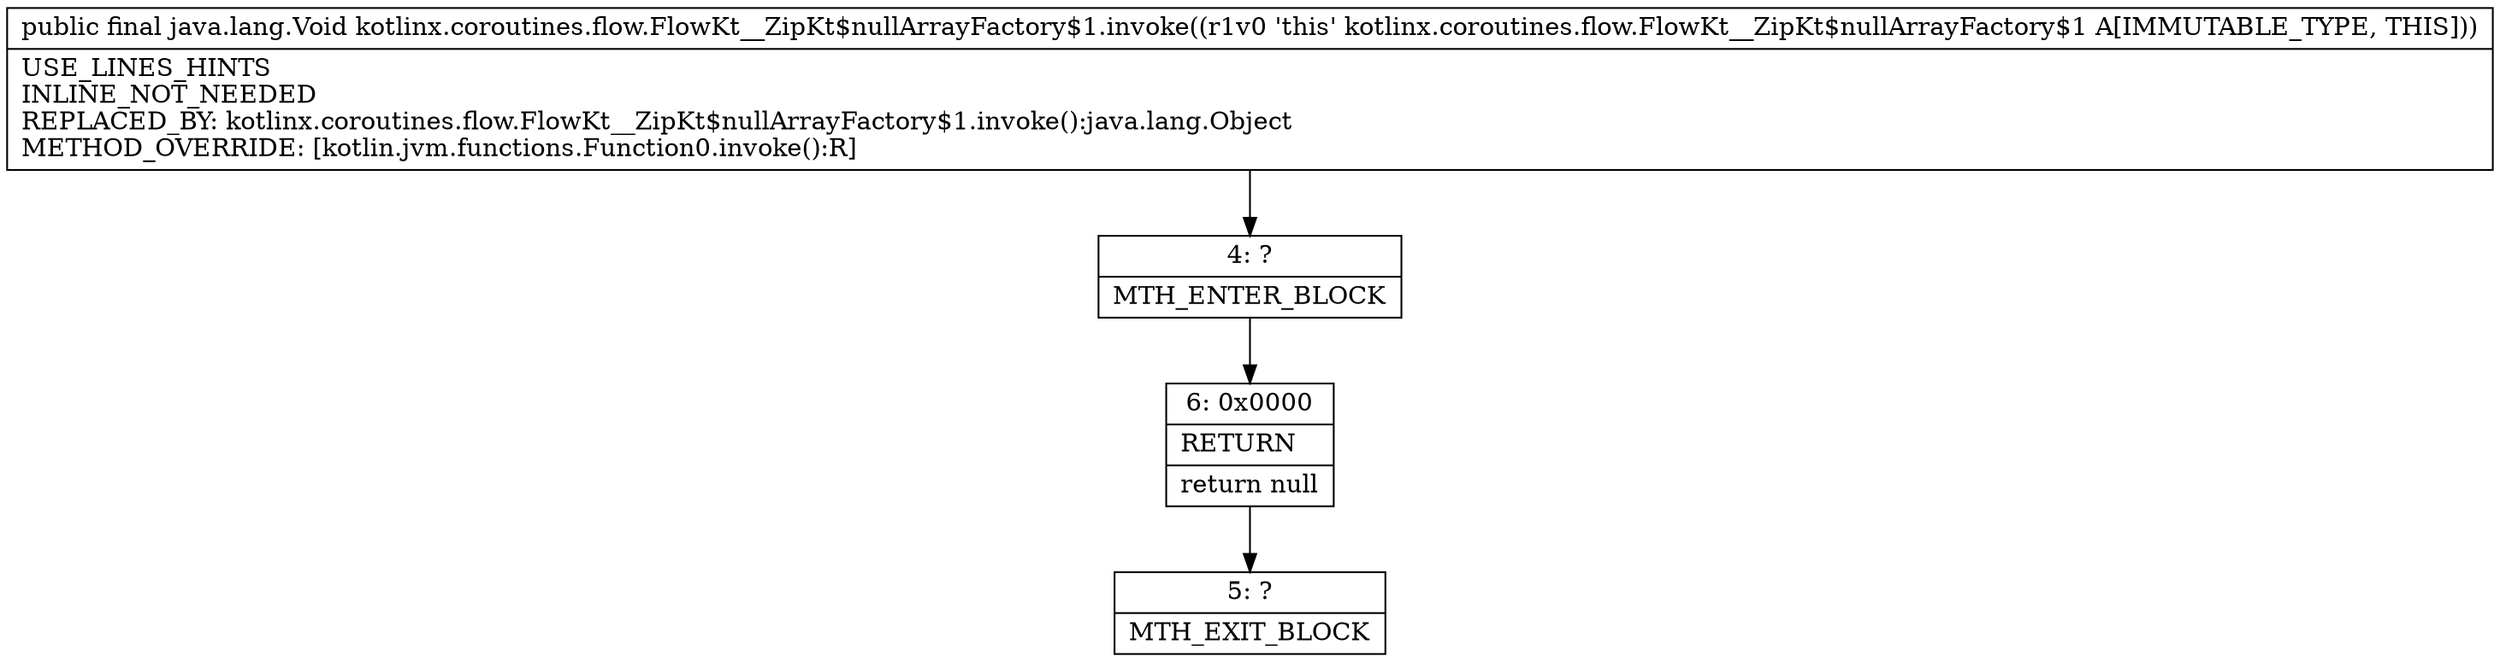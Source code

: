 digraph "CFG forkotlinx.coroutines.flow.FlowKt__ZipKt$nullArrayFactory$1.invoke()Ljava\/lang\/Void;" {
Node_4 [shape=record,label="{4\:\ ?|MTH_ENTER_BLOCK\l}"];
Node_6 [shape=record,label="{6\:\ 0x0000|RETURN\l|return null\l}"];
Node_5 [shape=record,label="{5\:\ ?|MTH_EXIT_BLOCK\l}"];
MethodNode[shape=record,label="{public final java.lang.Void kotlinx.coroutines.flow.FlowKt__ZipKt$nullArrayFactory$1.invoke((r1v0 'this' kotlinx.coroutines.flow.FlowKt__ZipKt$nullArrayFactory$1 A[IMMUTABLE_TYPE, THIS]))  | USE_LINES_HINTS\lINLINE_NOT_NEEDED\lREPLACED_BY: kotlinx.coroutines.flow.FlowKt__ZipKt$nullArrayFactory$1.invoke():java.lang.Object\lMETHOD_OVERRIDE: [kotlin.jvm.functions.Function0.invoke():R]\l}"];
MethodNode -> Node_4;Node_4 -> Node_6;
Node_6 -> Node_5;
}

